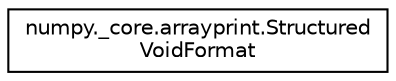 digraph "Graphical Class Hierarchy"
{
 // LATEX_PDF_SIZE
  edge [fontname="Helvetica",fontsize="10",labelfontname="Helvetica",labelfontsize="10"];
  node [fontname="Helvetica",fontsize="10",shape=record];
  rankdir="LR";
  Node0 [label="numpy._core.arrayprint.Structured\lVoidFormat",height=0.2,width=0.4,color="black", fillcolor="white", style="filled",URL="$classnumpy_1_1__core_1_1arrayprint_1_1StructuredVoidFormat.html",tooltip=" "];
}
